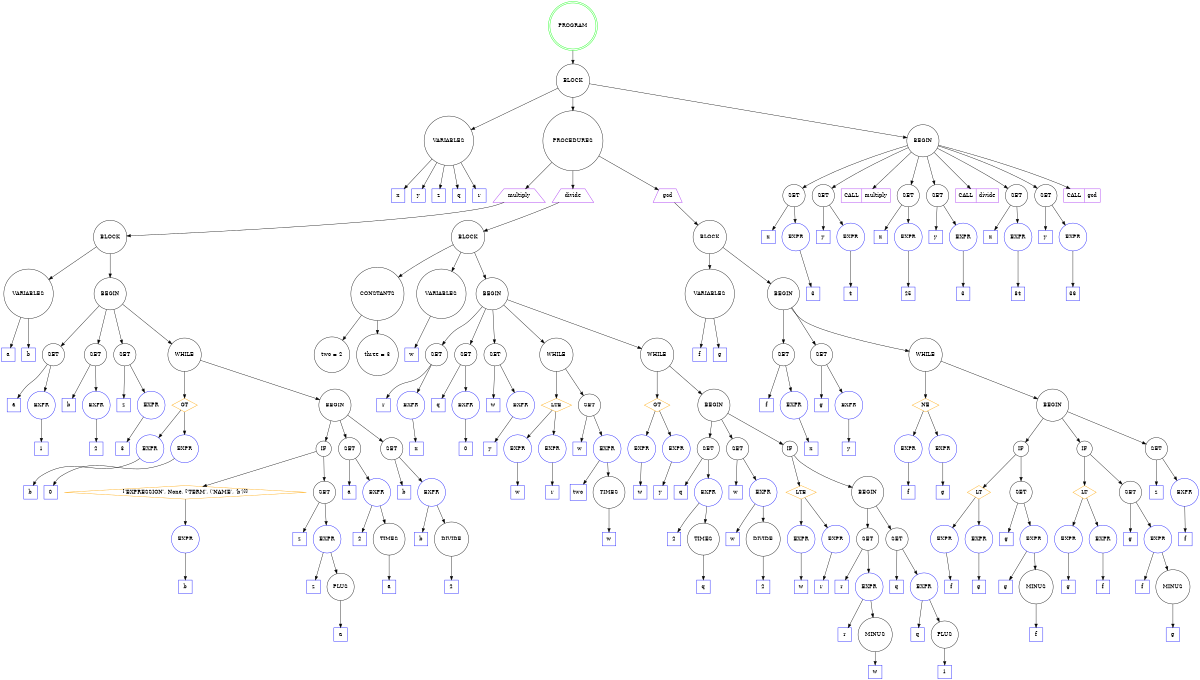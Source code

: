 
digraph finite_state_machine {
    rankdir=TB;
    size="8,5"
    node [shape=doublecircle,label="PROGRAM",color=green]; PROGRAM_0;
    node [shape=circle,label="BLOCK",color=black]; PROGRAM_0 -> BLOCK_1;
    node [shape=circle,label="VARIABLES",color=black]; BLOCK_1 -> VARIABLES_2;
    node [shape=square,label="x",color=blue]; VARIABLES_2 -> NAME_3;
    node [shape=square,label="y",color=blue]; VARIABLES_2 -> NAME_4;
    node [shape=square,label="z",color=blue]; VARIABLES_2 -> NAME_5;
    node [shape=square,label="q",color=blue]; VARIABLES_2 -> NAME_6;
    node [shape=square,label="r",color=blue]; VARIABLES_2 -> NAME_7;
    node [shape=circle,label="PROCEDURES",color=black]; BLOCK_1 -> PROCEDURES_8;
    node [shape=trapezium,label="multiply",color=purple]; PROCEDURES_8 -> PROCEDURE_9;
    node [shape=circle,label="BLOCK",color=black]; PROCEDURE_9 -> BLOCK_10;
    node [shape=circle,label="VARIABLES",color=black]; BLOCK_10 -> VARIABLES_11;
    node [shape=square,label="a",color=blue]; VARIABLES_11 -> NAME_12;
    node [shape=square,label="b",color=blue]; VARIABLES_11 -> NAME_13;
    node [shape=circle,label="BEGIN",color=black]; BLOCK_10 -> BEGIN_14;
    node [shape=circle,label="SET",color=black]; BEGIN_14 -> SET_15;
    node [shape=square,label="a",color=blue]; SET_15 -> NAME_16;
    node [shape=circle,label="EXPR",color=blue]; SET_15 -> EXPRESSION_17;
    node [shape=square,label="1",color=blue]; EXPRESSION_17 -> NUMBER_18;
    node [shape=circle,label="SET",color=black]; BEGIN_14 -> SET_19;
    node [shape=square,label="b",color=blue]; SET_19 -> NAME_20;
    node [shape=circle,label="EXPR",color=blue]; SET_19 -> EXPRESSION_21;
    node [shape=square,label="2",color=blue]; EXPRESSION_21 -> NUMBER_22;
    node [shape=circle,label="SET",color=black]; BEGIN_14 -> SET_23;
    node [shape=square,label="z",color=blue]; SET_23 -> NAME_24;
    node [shape=circle,label="EXPR",color=blue]; SET_23 -> EXPRESSION_25;
    node [shape=square,label="3",color=blue]; EXPRESSION_25 -> NUMBER_26;
    node [shape=circle,label="WHILE",color=black]; BEGIN_14 -> WHILE_27;
    node [shape=diamond,label="GT",color=orange]; WHILE_27 -> CONDITION_28;
    node [shape=circle,label="EXPR",color=blue]; CONDITION_28 -> EXPRESSION_29;
    node [shape=square,label="b",color=blue]; EXPRESSION_29 -> NAME_30;
    node [shape=circle,label="EXPR",color=blue]; CONDITION_28 -> EXPRESSION_31;
    node [shape=square,label="0",color=blue]; EXPRESSION_31 -> NUMBER_32;
    node [shape=circle,label="BEGIN",color=black]; WHILE_27 -> BEGIN_33;
    node [shape=circle,label="IF",color=black]; BEGIN_33 -> IF_34;
    node [shape=diamond,label="['EXPRESSION', None, ['TERM', ('NAME', 'b')]]",color=orange]; IF_34 -> CONDITION_35;
    node [shape=circle,label="EXPR",color=blue]; CONDITION_35 -> EXPRESSION_36;
    node [shape=square,label="b",color=blue]; EXPRESSION_36 -> NAME_37;
    node [shape=circle,label="SET",color=black]; IF_34 -> SET_38;
    node [shape=square,label="z",color=blue]; SET_38 -> NAME_39;
    node [shape=circle,label="EXPR",color=blue]; SET_38 -> EXPRESSION_40;
    node [shape=square,label="z",color=blue]; EXPRESSION_40 -> NAME_41;
    node [shape=circle,label="PLUS",color=black]; EXPRESSION_40 -> PLUS_42;
    node [shape=square,label="a",color=blue]; PLUS_42 -> NAME_43;
    node [shape=circle,label="SET",color=black]; BEGIN_33 -> SET_44;
    node [shape=square,label="a",color=blue]; SET_44 -> NAME_45;
    node [shape=circle,label="EXPR",color=blue]; SET_44 -> EXPRESSION_46;
    node [shape=square,label="2",color=blue]; EXPRESSION_46 -> NUMBER_47;
    node [shape=circle,label="TIMES",color=black]; EXPRESSION_46 -> TIMES_48;
    node [shape=square,label="a",color=blue]; TIMES_48 -> NAME_49;
    node [shape=circle,label="SET",color=black]; BEGIN_33 -> SET_50;
    node [shape=square,label="b",color=blue]; SET_50 -> NAME_51;
    node [shape=circle,label="EXPR",color=blue]; SET_50 -> EXPRESSION_52;
    node [shape=square,label="b",color=blue]; EXPRESSION_52 -> NAME_53;
    node [shape=circle,label="DIVIDE",color=black]; EXPRESSION_52 -> DIVIDE_54;
    node [shape=square,label="2",color=blue]; DIVIDE_54 -> NUMBER_55;
    node [shape=trapezium,label="divide",color=purple]; PROCEDURES_8 -> PROCEDURE_56;
    node [shape=circle,label="BLOCK",color=black]; PROCEDURE_56 -> BLOCK_57;
    node [shape=circle,label="CONSTANTS",color=black]; BLOCK_57 -> CONSTANTS_58;
    node [shape=circle,label="two = 2",color=black]; CONSTANTS_58 -> DEFINE_59;
    node [shape=circle,label="three = 3",color=black]; CONSTANTS_58 -> DEFINE_60;
    node [shape=circle,label="VARIABLES",color=black]; BLOCK_57 -> VARIABLES_61;
    node [shape=square,label="w",color=blue]; VARIABLES_61 -> NAME_62;
    node [shape=circle,label="BEGIN",color=black]; BLOCK_57 -> BEGIN_63;
    node [shape=circle,label="SET",color=black]; BEGIN_63 -> SET_64;
    node [shape=square,label="r",color=blue]; SET_64 -> NAME_65;
    node [shape=circle,label="EXPR",color=blue]; SET_64 -> EXPRESSION_66;
    node [shape=square,label="x",color=blue]; EXPRESSION_66 -> NAME_67;
    node [shape=circle,label="SET",color=black]; BEGIN_63 -> SET_68;
    node [shape=square,label="q",color=blue]; SET_68 -> NAME_69;
    node [shape=circle,label="EXPR",color=blue]; SET_68 -> EXPRESSION_70;
    node [shape=square,label="0",color=blue]; EXPRESSION_70 -> NUMBER_71;
    node [shape=circle,label="SET",color=black]; BEGIN_63 -> SET_72;
    node [shape=square,label="w",color=blue]; SET_72 -> NAME_73;
    node [shape=circle,label="EXPR",color=blue]; SET_72 -> EXPRESSION_74;
    node [shape=square,label="y",color=blue]; EXPRESSION_74 -> NAME_75;
    node [shape=circle,label="WHILE",color=black]; BEGIN_63 -> WHILE_76;
    node [shape=diamond,label="LTE",color=orange]; WHILE_76 -> CONDITION_77;
    node [shape=circle,label="EXPR",color=blue]; CONDITION_77 -> EXPRESSION_78;
    node [shape=square,label="w",color=blue]; EXPRESSION_78 -> NAME_79;
    node [shape=circle,label="EXPR",color=blue]; CONDITION_77 -> EXPRESSION_80;
    node [shape=square,label="r",color=blue]; EXPRESSION_80 -> NAME_81;
    node [shape=circle,label="SET",color=black]; WHILE_76 -> SET_82;
    node [shape=square,label="w",color=blue]; SET_82 -> NAME_83;
    node [shape=circle,label="EXPR",color=blue]; SET_82 -> EXPRESSION_84;
    node [shape=square,label="two",color=blue]; EXPRESSION_84 -> NAME_85;
    node [shape=circle,label="TIMES",color=black]; EXPRESSION_84 -> TIMES_86;
    node [shape=square,label="w",color=blue]; TIMES_86 -> NAME_87;
    node [shape=circle,label="WHILE",color=black]; BEGIN_63 -> WHILE_88;
    node [shape=diamond,label="GT",color=orange]; WHILE_88 -> CONDITION_89;
    node [shape=circle,label="EXPR",color=blue]; CONDITION_89 -> EXPRESSION_90;
    node [shape=square,label="w",color=blue]; EXPRESSION_90 -> NAME_91;
    node [shape=circle,label="EXPR",color=blue]; CONDITION_89 -> EXPRESSION_92;
    node [shape=square,label="y",color=blue]; EXPRESSION_92 -> NAME_93;
    node [shape=circle,label="BEGIN",color=black]; WHILE_88 -> BEGIN_94;
    node [shape=circle,label="SET",color=black]; BEGIN_94 -> SET_95;
    node [shape=square,label="q",color=blue]; SET_95 -> NAME_96;
    node [shape=circle,label="EXPR",color=blue]; SET_95 -> EXPRESSION_97;
    node [shape=square,label="2",color=blue]; EXPRESSION_97 -> NUMBER_98;
    node [shape=circle,label="TIMES",color=black]; EXPRESSION_97 -> TIMES_99;
    node [shape=square,label="q",color=blue]; TIMES_99 -> NAME_100;
    node [shape=circle,label="SET",color=black]; BEGIN_94 -> SET_101;
    node [shape=square,label="w",color=blue]; SET_101 -> NAME_102;
    node [shape=circle,label="EXPR",color=blue]; SET_101 -> EXPRESSION_103;
    node [shape=square,label="w",color=blue]; EXPRESSION_103 -> NAME_104;
    node [shape=circle,label="DIVIDE",color=black]; EXPRESSION_103 -> DIVIDE_105;
    node [shape=square,label="2",color=blue]; DIVIDE_105 -> NUMBER_106;
    node [shape=circle,label="IF",color=black]; BEGIN_94 -> IF_107;
    node [shape=diamond,label="LTE",color=orange]; IF_107 -> CONDITION_108;
    node [shape=circle,label="EXPR",color=blue]; CONDITION_108 -> EXPRESSION_109;
    node [shape=square,label="w",color=blue]; EXPRESSION_109 -> NAME_110;
    node [shape=circle,label="EXPR",color=blue]; CONDITION_108 -> EXPRESSION_111;
    node [shape=square,label="r",color=blue]; EXPRESSION_111 -> NAME_112;
    node [shape=circle,label="BEGIN",color=black]; IF_107 -> BEGIN_113;
    node [shape=circle,label="SET",color=black]; BEGIN_113 -> SET_114;
    node [shape=square,label="r",color=blue]; SET_114 -> NAME_115;
    node [shape=circle,label="EXPR",color=blue]; SET_114 -> EXPRESSION_116;
    node [shape=square,label="r",color=blue]; EXPRESSION_116 -> NAME_117;
    node [shape=circle,label="MINUS",color=black]; EXPRESSION_116 -> MINUS_118;
    node [shape=square,label="w",color=blue]; MINUS_118 -> NAME_119;
    node [shape=circle,label="SET",color=black]; BEGIN_113 -> SET_120;
    node [shape=square,label="q",color=blue]; SET_120 -> NAME_121;
    node [shape=circle,label="EXPR",color=blue]; SET_120 -> EXPRESSION_122;
    node [shape=square,label="q",color=blue]; EXPRESSION_122 -> NAME_123;
    node [shape=circle,label="PLUS",color=black]; EXPRESSION_122 -> PLUS_124;
    node [shape=square,label="1",color=blue]; PLUS_124 -> NUMBER_125;
    node [shape=trapezium,label="gcd",color=purple]; PROCEDURES_8 -> PROCEDURE_126;
    node [shape=circle,label="BLOCK",color=black]; PROCEDURE_126 -> BLOCK_127;
    node [shape=circle,label="VARIABLES",color=black]; BLOCK_127 -> VARIABLES_128;
    node [shape=square,label="f",color=blue]; VARIABLES_128 -> NAME_129;
    node [shape=square,label="g",color=blue]; VARIABLES_128 -> NAME_130;
    node [shape=circle,label="BEGIN",color=black]; BLOCK_127 -> BEGIN_131;
    node [shape=circle,label="SET",color=black]; BEGIN_131 -> SET_132;
    node [shape=square,label="f",color=blue]; SET_132 -> NAME_133;
    node [shape=circle,label="EXPR",color=blue]; SET_132 -> EXPRESSION_134;
    node [shape=square,label="x",color=blue]; EXPRESSION_134 -> NAME_135;
    node [shape=circle,label="SET",color=black]; BEGIN_131 -> SET_136;
    node [shape=square,label="g",color=blue]; SET_136 -> NAME_137;
    node [shape=circle,label="EXPR",color=blue]; SET_136 -> EXPRESSION_138;
    node [shape=square,label="y",color=blue]; EXPRESSION_138 -> NAME_139;
    node [shape=circle,label="WHILE",color=black]; BEGIN_131 -> WHILE_140;
    node [shape=diamond,label="NE",color=orange]; WHILE_140 -> CONDITION_141;
    node [shape=circle,label="EXPR",color=blue]; CONDITION_141 -> EXPRESSION_142;
    node [shape=square,label="f",color=blue]; EXPRESSION_142 -> NAME_143;
    node [shape=circle,label="EXPR",color=blue]; CONDITION_141 -> EXPRESSION_144;
    node [shape=square,label="g",color=blue]; EXPRESSION_144 -> NAME_145;
    node [shape=circle,label="BEGIN",color=black]; WHILE_140 -> BEGIN_146;
    node [shape=circle,label="IF",color=black]; BEGIN_146 -> IF_147;
    node [shape=diamond,label="LT",color=orange]; IF_147 -> CONDITION_148;
    node [shape=circle,label="EXPR",color=blue]; CONDITION_148 -> EXPRESSION_149;
    node [shape=square,label="f",color=blue]; EXPRESSION_149 -> NAME_150;
    node [shape=circle,label="EXPR",color=blue]; CONDITION_148 -> EXPRESSION_151;
    node [shape=square,label="g",color=blue]; EXPRESSION_151 -> NAME_152;
    node [shape=circle,label="SET",color=black]; IF_147 -> SET_153;
    node [shape=square,label="g",color=blue]; SET_153 -> NAME_154;
    node [shape=circle,label="EXPR",color=blue]; SET_153 -> EXPRESSION_155;
    node [shape=square,label="g",color=blue]; EXPRESSION_155 -> NAME_156;
    node [shape=circle,label="MINUS",color=black]; EXPRESSION_155 -> MINUS_157;
    node [shape=square,label="f",color=blue]; MINUS_157 -> NAME_158;
    node [shape=circle,label="IF",color=black]; BEGIN_146 -> IF_159;
    node [shape=diamond,label="LT",color=orange]; IF_159 -> CONDITION_160;
    node [shape=circle,label="EXPR",color=blue]; CONDITION_160 -> EXPRESSION_161;
    node [shape=square,label="g",color=blue]; EXPRESSION_161 -> NAME_162;
    node [shape=circle,label="EXPR",color=blue]; CONDITION_160 -> EXPRESSION_163;
    node [shape=square,label="f",color=blue]; EXPRESSION_163 -> NAME_164;
    node [shape=circle,label="SET",color=black]; IF_159 -> SET_165;
    node [shape=square,label="g",color=blue]; SET_165 -> NAME_166;
    node [shape=circle,label="EXPR",color=blue]; SET_165 -> EXPRESSION_167;
    node [shape=square,label="f",color=blue]; EXPRESSION_167 -> NAME_168;
    node [shape=circle,label="MINUS",color=black]; EXPRESSION_167 -> MINUS_169;
    node [shape=square,label="g",color=blue]; MINUS_169 -> NAME_170;
    node [shape=circle,label="SET",color=black]; BEGIN_146 -> SET_171;
    node [shape=square,label="z",color=blue]; SET_171 -> NAME_172;
    node [shape=circle,label="EXPR",color=blue]; SET_171 -> EXPRESSION_173;
    node [shape=square,label="f",color=blue]; EXPRESSION_173 -> NAME_174;
    node [shape=circle,label="BEGIN",color=black]; BLOCK_1 -> BEGIN_175;
    node [shape=circle,label="SET",color=black]; BEGIN_175 -> SET_176;
    node [shape=square,label="x",color=blue]; SET_176 -> NAME_177;
    node [shape=circle,label="EXPR",color=blue]; SET_176 -> EXPRESSION_178;
    node [shape=square,label="3",color=blue]; EXPRESSION_178 -> NUMBER_179;
    node [shape=circle,label="SET",color=black]; BEGIN_175 -> SET_180;
    node [shape=square,label="y",color=blue]; SET_180 -> NAME_181;
    node [shape=circle,label="EXPR",color=blue]; SET_180 -> EXPRESSION_182;
    node [shape=square,label="4",color=blue]; EXPRESSION_182 -> NUMBER_183;
    node [shape=record,label="CALL |{multiply}",color=purple]; BEGIN_175 -> CALL_184;
    node [shape=circle,label="SET",color=black]; BEGIN_175 -> SET_185;
    node [shape=square,label="x",color=blue]; SET_185 -> NAME_186;
    node [shape=circle,label="EXPR",color=blue]; SET_185 -> EXPRESSION_187;
    node [shape=square,label="25",color=blue]; EXPRESSION_187 -> NUMBER_188;
    node [shape=circle,label="SET",color=black]; BEGIN_175 -> SET_189;
    node [shape=square,label="y",color=blue]; SET_189 -> NAME_190;
    node [shape=circle,label="EXPR",color=blue]; SET_189 -> EXPRESSION_191;
    node [shape=square,label="3",color=blue]; EXPRESSION_191 -> NUMBER_192;
    node [shape=record,label="CALL |{divide}",color=purple]; BEGIN_175 -> CALL_193;
    node [shape=circle,label="SET",color=black]; BEGIN_175 -> SET_194;
    node [shape=square,label="x",color=blue]; SET_194 -> NAME_195;
    node [shape=circle,label="EXPR",color=blue]; SET_194 -> EXPRESSION_196;
    node [shape=square,label="84",color=blue]; EXPRESSION_196 -> NUMBER_197;
    node [shape=circle,label="SET",color=black]; BEGIN_175 -> SET_198;
    node [shape=square,label="y",color=blue]; SET_198 -> NAME_199;
    node [shape=circle,label="EXPR",color=blue]; SET_198 -> EXPRESSION_200;
    node [shape=square,label="36",color=blue]; EXPRESSION_200 -> NUMBER_201;
    node [shape=record,label="CALL |{gcd}",color=purple]; BEGIN_175 -> CALL_202;

}
